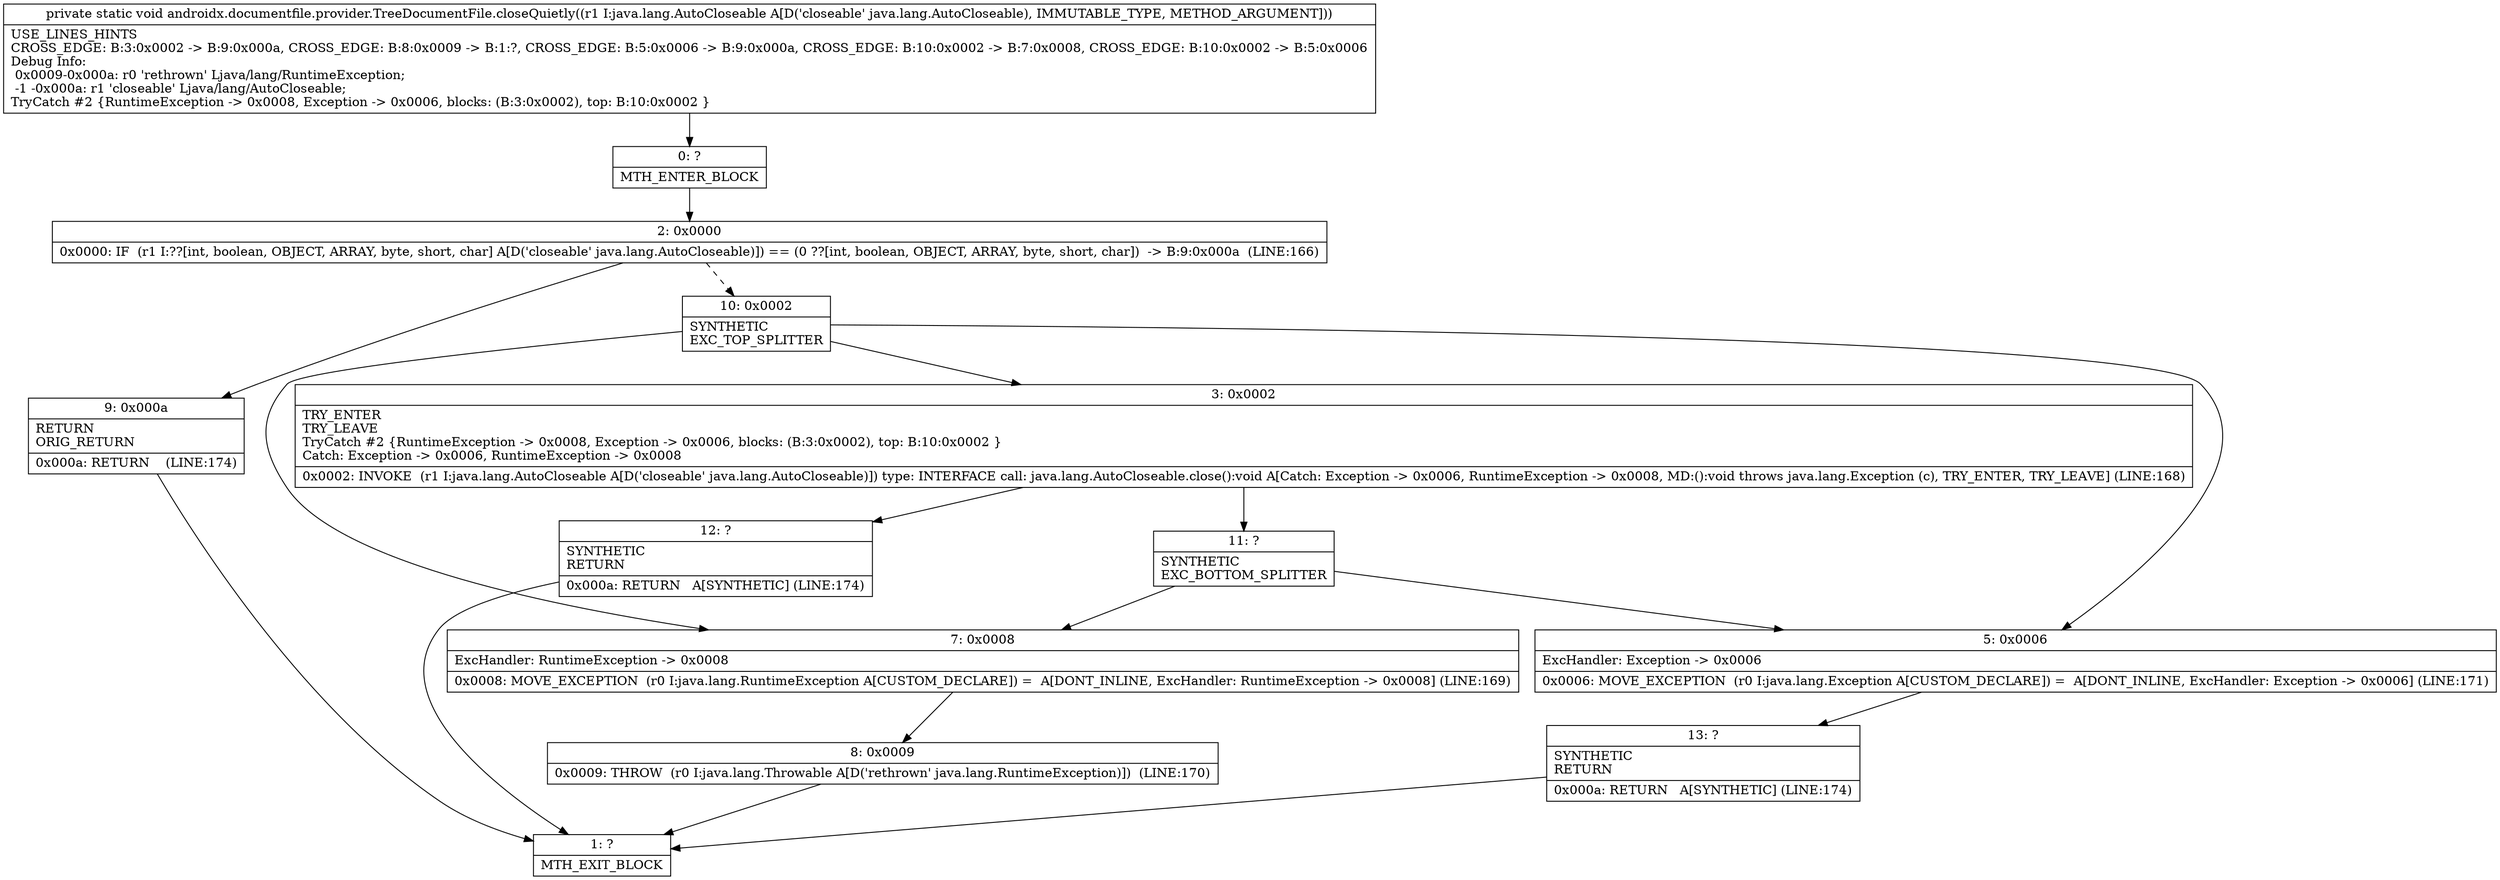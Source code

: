 digraph "CFG forandroidx.documentfile.provider.TreeDocumentFile.closeQuietly(Ljava\/lang\/AutoCloseable;)V" {
Node_0 [shape=record,label="{0\:\ ?|MTH_ENTER_BLOCK\l}"];
Node_2 [shape=record,label="{2\:\ 0x0000|0x0000: IF  (r1 I:??[int, boolean, OBJECT, ARRAY, byte, short, char] A[D('closeable' java.lang.AutoCloseable)]) == (0 ??[int, boolean, OBJECT, ARRAY, byte, short, char])  \-\> B:9:0x000a  (LINE:166)\l}"];
Node_9 [shape=record,label="{9\:\ 0x000a|RETURN\lORIG_RETURN\l|0x000a: RETURN    (LINE:174)\l}"];
Node_1 [shape=record,label="{1\:\ ?|MTH_EXIT_BLOCK\l}"];
Node_10 [shape=record,label="{10\:\ 0x0002|SYNTHETIC\lEXC_TOP_SPLITTER\l}"];
Node_3 [shape=record,label="{3\:\ 0x0002|TRY_ENTER\lTRY_LEAVE\lTryCatch #2 \{RuntimeException \-\> 0x0008, Exception \-\> 0x0006, blocks: (B:3:0x0002), top: B:10:0x0002 \}\lCatch: Exception \-\> 0x0006, RuntimeException \-\> 0x0008\l|0x0002: INVOKE  (r1 I:java.lang.AutoCloseable A[D('closeable' java.lang.AutoCloseable)]) type: INTERFACE call: java.lang.AutoCloseable.close():void A[Catch: Exception \-\> 0x0006, RuntimeException \-\> 0x0008, MD:():void throws java.lang.Exception (c), TRY_ENTER, TRY_LEAVE] (LINE:168)\l}"];
Node_11 [shape=record,label="{11\:\ ?|SYNTHETIC\lEXC_BOTTOM_SPLITTER\l}"];
Node_12 [shape=record,label="{12\:\ ?|SYNTHETIC\lRETURN\l|0x000a: RETURN   A[SYNTHETIC] (LINE:174)\l}"];
Node_7 [shape=record,label="{7\:\ 0x0008|ExcHandler: RuntimeException \-\> 0x0008\l|0x0008: MOVE_EXCEPTION  (r0 I:java.lang.RuntimeException A[CUSTOM_DECLARE]) =  A[DONT_INLINE, ExcHandler: RuntimeException \-\> 0x0008] (LINE:169)\l}"];
Node_8 [shape=record,label="{8\:\ 0x0009|0x0009: THROW  (r0 I:java.lang.Throwable A[D('rethrown' java.lang.RuntimeException)])  (LINE:170)\l}"];
Node_5 [shape=record,label="{5\:\ 0x0006|ExcHandler: Exception \-\> 0x0006\l|0x0006: MOVE_EXCEPTION  (r0 I:java.lang.Exception A[CUSTOM_DECLARE]) =  A[DONT_INLINE, ExcHandler: Exception \-\> 0x0006] (LINE:171)\l}"];
Node_13 [shape=record,label="{13\:\ ?|SYNTHETIC\lRETURN\l|0x000a: RETURN   A[SYNTHETIC] (LINE:174)\l}"];
MethodNode[shape=record,label="{private static void androidx.documentfile.provider.TreeDocumentFile.closeQuietly((r1 I:java.lang.AutoCloseable A[D('closeable' java.lang.AutoCloseable), IMMUTABLE_TYPE, METHOD_ARGUMENT]))  | USE_LINES_HINTS\lCROSS_EDGE: B:3:0x0002 \-\> B:9:0x000a, CROSS_EDGE: B:8:0x0009 \-\> B:1:?, CROSS_EDGE: B:5:0x0006 \-\> B:9:0x000a, CROSS_EDGE: B:10:0x0002 \-\> B:7:0x0008, CROSS_EDGE: B:10:0x0002 \-\> B:5:0x0006\lDebug Info:\l  0x0009\-0x000a: r0 'rethrown' Ljava\/lang\/RuntimeException;\l  \-1 \-0x000a: r1 'closeable' Ljava\/lang\/AutoCloseable;\lTryCatch #2 \{RuntimeException \-\> 0x0008, Exception \-\> 0x0006, blocks: (B:3:0x0002), top: B:10:0x0002 \}\l}"];
MethodNode -> Node_0;Node_0 -> Node_2;
Node_2 -> Node_9;
Node_2 -> Node_10[style=dashed];
Node_9 -> Node_1;
Node_10 -> Node_3;
Node_10 -> Node_7;
Node_10 -> Node_5;
Node_3 -> Node_11;
Node_3 -> Node_12;
Node_11 -> Node_7;
Node_11 -> Node_5;
Node_12 -> Node_1;
Node_7 -> Node_8;
Node_8 -> Node_1;
Node_5 -> Node_13;
Node_13 -> Node_1;
}

